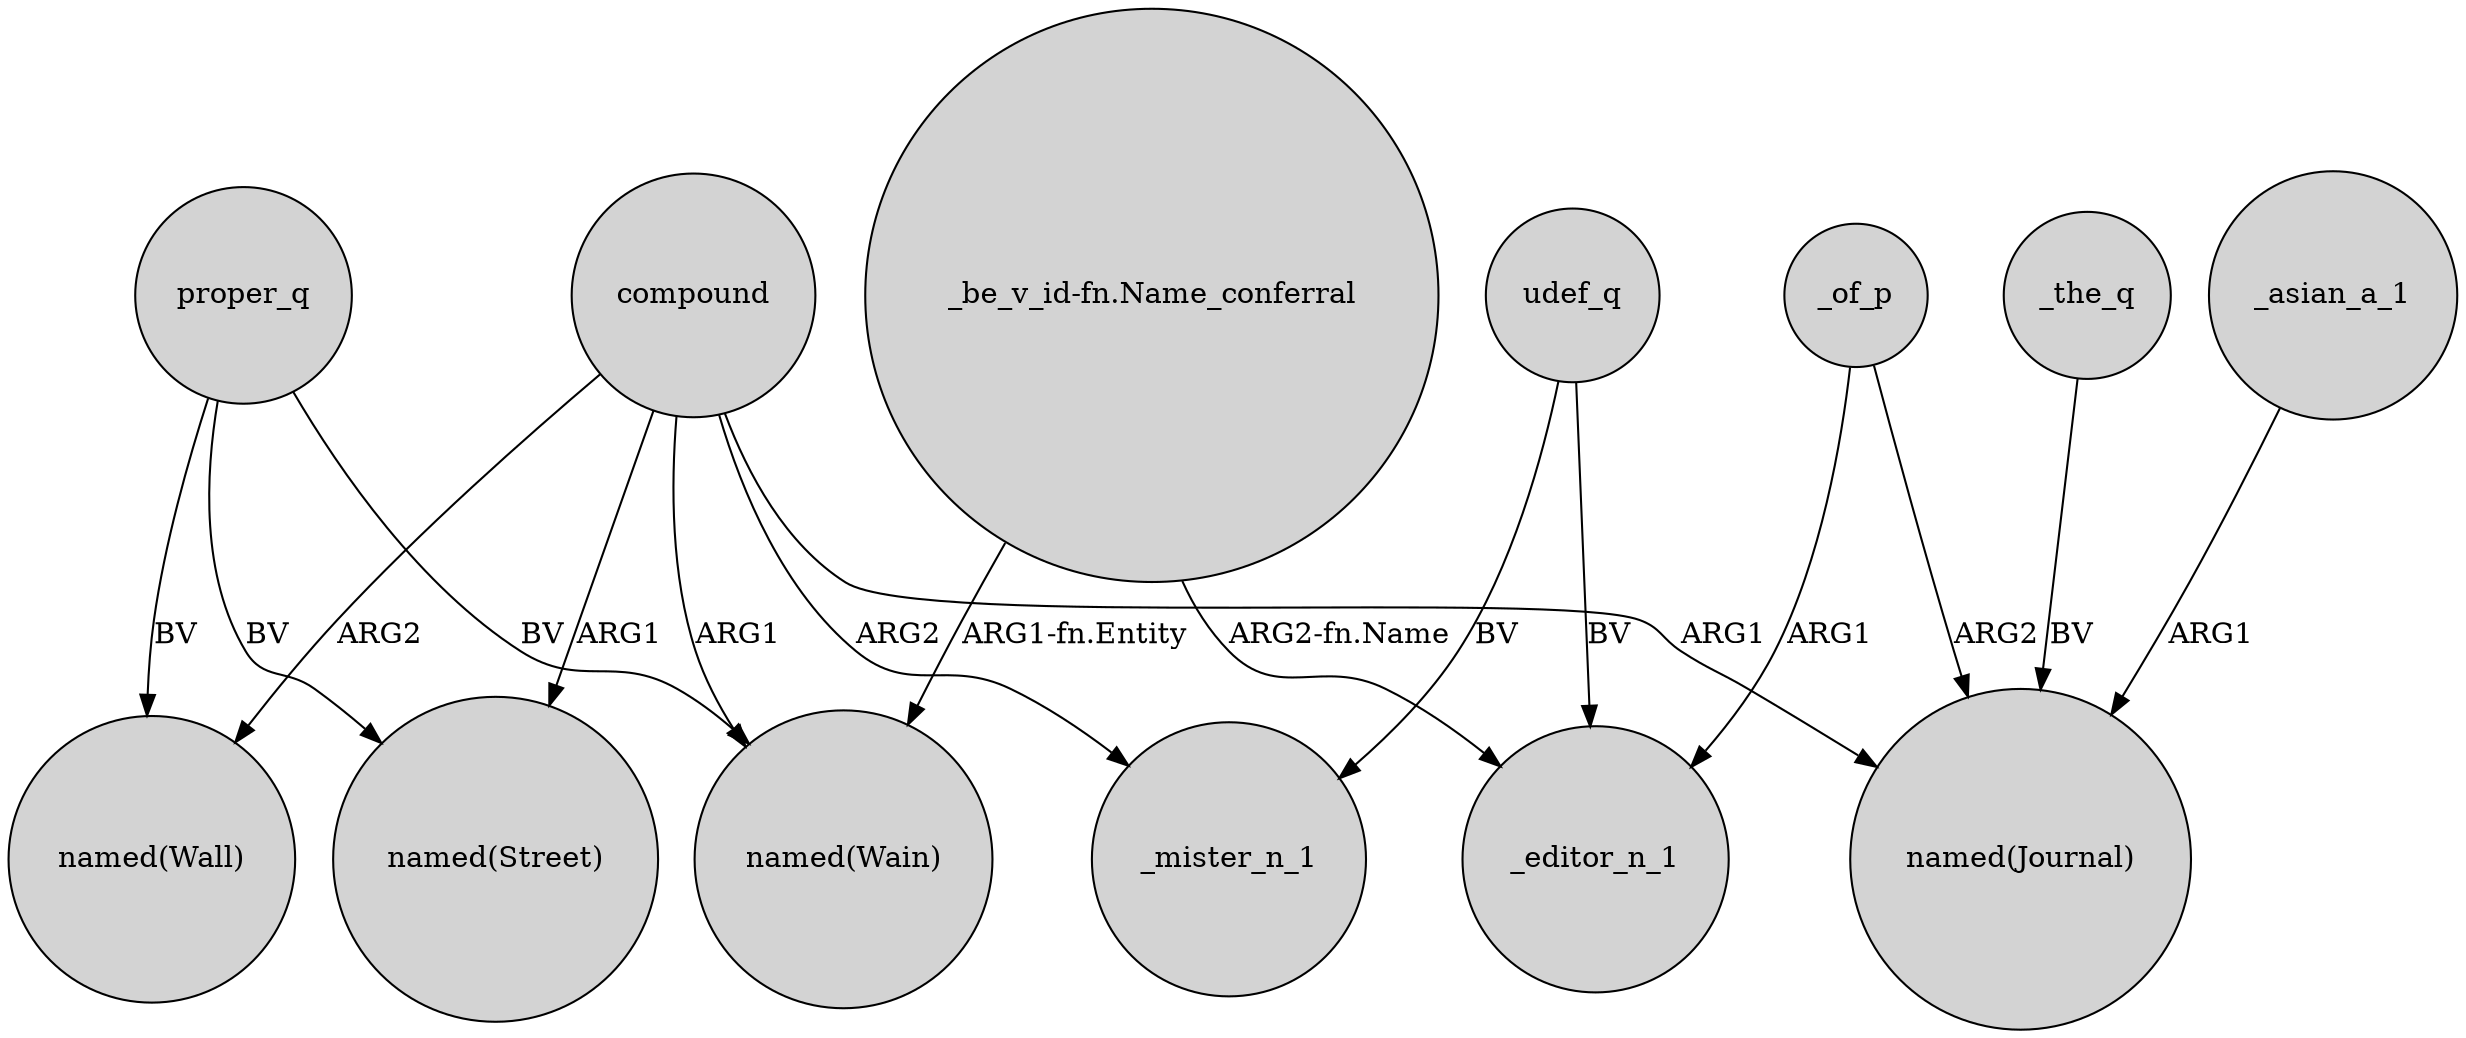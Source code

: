 digraph {
	node [shape=circle style=filled]
	compound -> "named(Wall)" [label=ARG2]
	compound -> "named(Journal)" [label=ARG1]
	compound -> "named(Street)" [label=ARG1]
	"_be_v_id-fn.Name_conferral" -> "named(Wain)" [label="ARG1-fn.Entity"]
	compound -> _mister_n_1 [label=ARG2]
	proper_q -> "named(Wain)" [label=BV]
	udef_q -> _mister_n_1 [label=BV]
	_of_p -> "named(Journal)" [label=ARG2]
	proper_q -> "named(Street)" [label=BV]
	_of_p -> _editor_n_1 [label=ARG1]
	proper_q -> "named(Wall)" [label=BV]
	_the_q -> "named(Journal)" [label=BV]
	_asian_a_1 -> "named(Journal)" [label=ARG1]
	compound -> "named(Wain)" [label=ARG1]
	"_be_v_id-fn.Name_conferral" -> _editor_n_1 [label="ARG2-fn.Name"]
	udef_q -> _editor_n_1 [label=BV]
}
